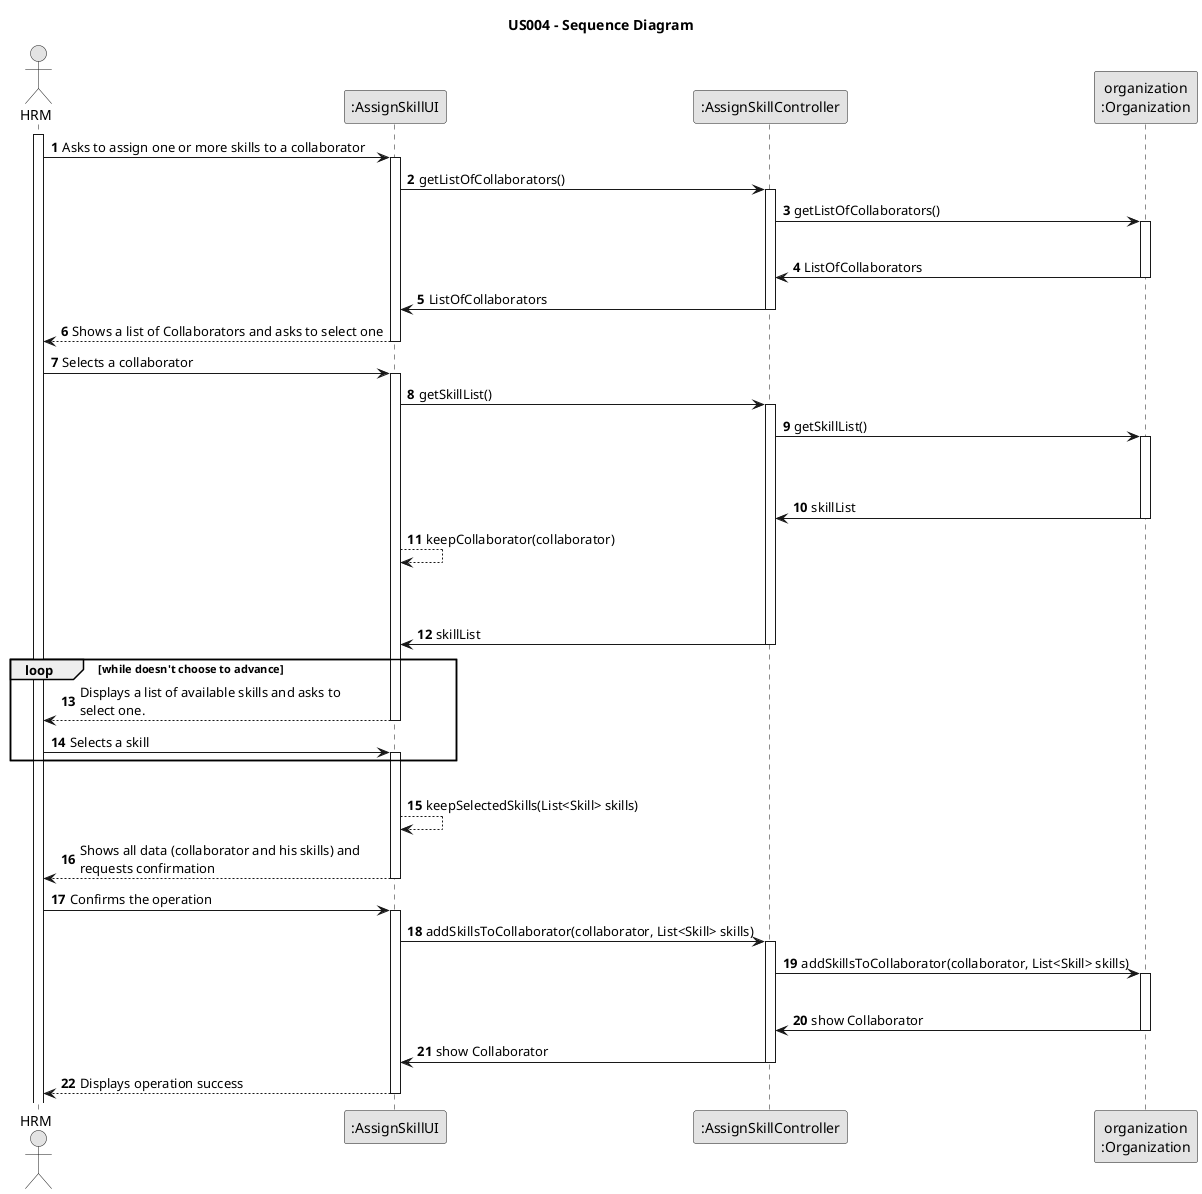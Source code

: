 @startuml
skinparam monochrome true
skinparam packageStyle rectangle
skinparam shadowing false

title US004 - Sequence Diagram

autonumber

actor "HRM" as HRM
participant ":AssignSkillUI" as UI
participant ":AssignSkillController" as CTRL
participant "organization\n:Organization" as ORG


activate HRM

    HRM -> UI : Asks to assign one or more skills to a collaborator

    activate UI

        UI -> CTRL : getListOfCollaborators()

        activate CTRL

            CTRL -> ORG : getListOfCollaborators()
            |||
            activate ORG

                ORG -> CTRL : ListOfCollaborators
            deactivate ORG
            CTRL -> UI : ListOfCollaborators
        deactivate CTRL
        UI --> HRM : Shows a list of Collaborators and asks to select one
    deactivate UI

    HRM -> UI : Selects a collaborator

    activate UI

        UI -> CTRL : getSkillList()

        activate CTRL

            CTRL -> ORG : getSkillList()
            |||
            |||

            activate ORG

                ORG -> CTRL : skillList

            deactivate ORG

            UI --> UI : keepCollaborator(collaborator)
            |||
            |||

            CTRL -> UI : skillList
        deactivate CTRL

        loop while doesn't choose to advance

            UI --> HRM : Displays a list of available skills and asks to \nselect one.
    deactivate UI

        HRM -> UI : Selects a skill

    activate UI

        end
        |||
        UI --> UI : keepSelectedSkills(List<Skill> skills)

        UI --> HRM : Shows all data (collaborator and his skills) and \nrequests confirmation
    deactivate UI

    HRM -> UI : Confirms the operation
    activate UI

        UI -> CTRL : addSkillsToCollaborator(collaborator, List<Skill> skills)

        activate CTRL

            CTRL -> ORG : addSkillsToCollaborator(collaborator, List<Skill> skills)
            |||
            activate ORG

                ORG ->CTRL : show Collaborator
            deactivate ORG
            CTRL -> UI : show Collaborator
        deactivate CTRL

        UI --> HRM : Displays operation success
    deactivate UI

@enduml